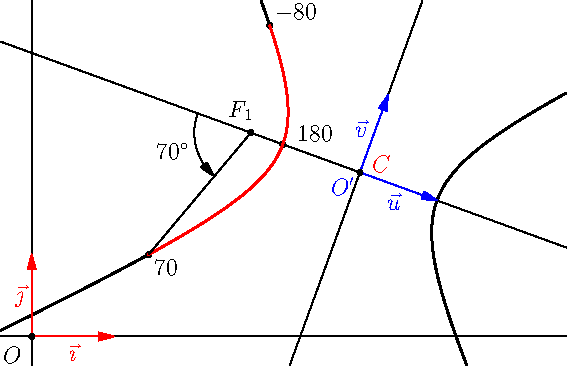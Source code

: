 import geometry; size(10cm,0);
point C=(4,2); dot("$C$", C, E+NE, red);
hyperbola H=hyperbola(C,1,1,-20); draw(H, linewidth(bp));
coordsys R=currentcoordsys; show(R);
coordsys Rp=canonicalcartesiansystem(H);
show(Label("$O'$",align=SW,blue), Label("$\vec{u}$",blue), Label("$\vec{v}$",blue),
     Rp, ipen=blue);
dot("$180$", angpoint(H,180), N+2E);
dot("$-80$", angpoint(H,-80), NE);
point P=angpoint(H,70); dot("$70$", P, SE);
draw(arcfromfocus(H,70,-80), bp+red);
segment s=segment(H.F1,P); draw(s); line l=line(H.F1,H.F1-Rp.i);
dot("$F_1$", H.F1, N+NW); markangle("$70^\circ$",l,(line)s,Arrow);
addMargins(rmargin=3cm);
